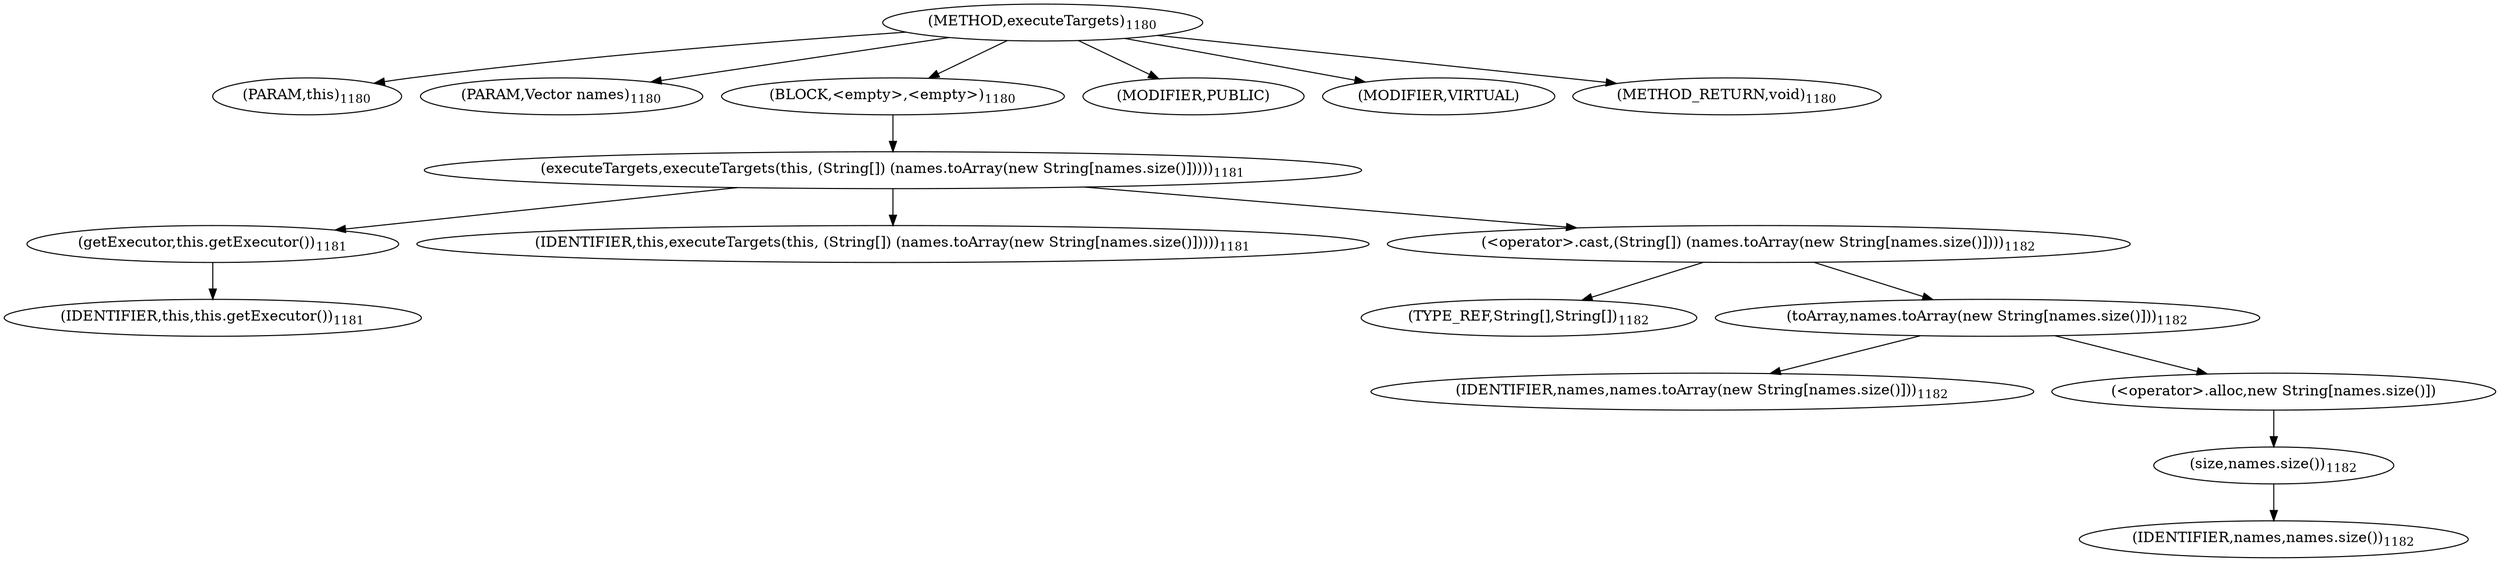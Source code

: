 digraph "executeTargets" {  
"1931" [label = <(METHOD,executeTargets)<SUB>1180</SUB>> ]
"144" [label = <(PARAM,this)<SUB>1180</SUB>> ]
"1932" [label = <(PARAM,Vector names)<SUB>1180</SUB>> ]
"1933" [label = <(BLOCK,&lt;empty&gt;,&lt;empty&gt;)<SUB>1180</SUB>> ]
"1934" [label = <(executeTargets,executeTargets(this, (String[]) (names.toArray(new String[names.size()]))))<SUB>1181</SUB>> ]
"1935" [label = <(getExecutor,this.getExecutor())<SUB>1181</SUB>> ]
"145" [label = <(IDENTIFIER,this,this.getExecutor())<SUB>1181</SUB>> ]
"143" [label = <(IDENTIFIER,this,executeTargets(this, (String[]) (names.toArray(new String[names.size()]))))<SUB>1181</SUB>> ]
"1936" [label = <(&lt;operator&gt;.cast,(String[]) (names.toArray(new String[names.size()])))<SUB>1182</SUB>> ]
"1937" [label = <(TYPE_REF,String[],String[])<SUB>1182</SUB>> ]
"1938" [label = <(toArray,names.toArray(new String[names.size()]))<SUB>1182</SUB>> ]
"1939" [label = <(IDENTIFIER,names,names.toArray(new String[names.size()]))<SUB>1182</SUB>> ]
"1940" [label = <(&lt;operator&gt;.alloc,new String[names.size()])> ]
"1941" [label = <(size,names.size())<SUB>1182</SUB>> ]
"1942" [label = <(IDENTIFIER,names,names.size())<SUB>1182</SUB>> ]
"1943" [label = <(MODIFIER,PUBLIC)> ]
"1944" [label = <(MODIFIER,VIRTUAL)> ]
"1945" [label = <(METHOD_RETURN,void)<SUB>1180</SUB>> ]
  "1931" -> "144" 
  "1931" -> "1932" 
  "1931" -> "1933" 
  "1931" -> "1943" 
  "1931" -> "1944" 
  "1931" -> "1945" 
  "1933" -> "1934" 
  "1934" -> "1935" 
  "1934" -> "143" 
  "1934" -> "1936" 
  "1935" -> "145" 
  "1936" -> "1937" 
  "1936" -> "1938" 
  "1938" -> "1939" 
  "1938" -> "1940" 
  "1940" -> "1941" 
  "1941" -> "1942" 
}
